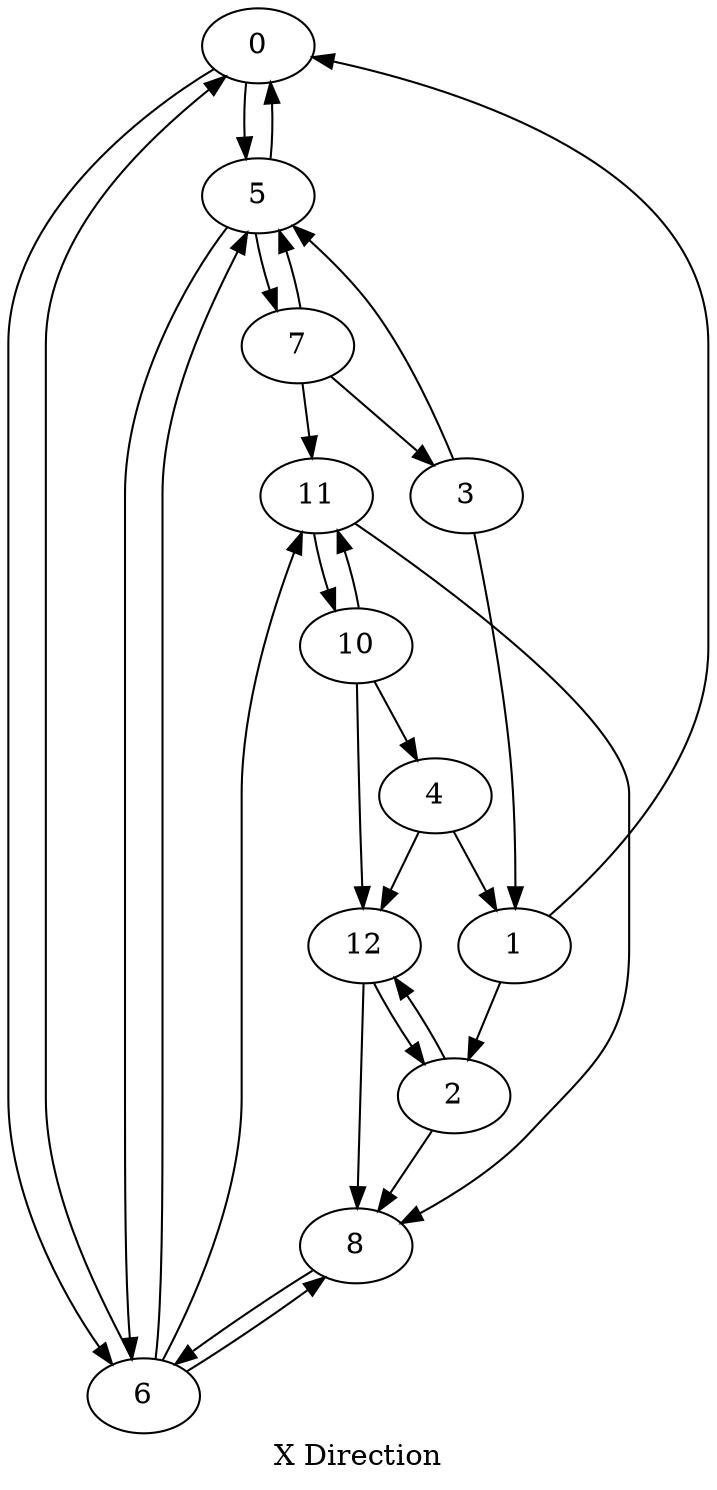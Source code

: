 digraph {
label="X Direction"0 -> 5
0 -> 6
1 -> 0
1 -> 2
2 -> 8
2 -> 12
3 -> 1
3 -> 5
4 -> 1
4 -> 12
5 -> 0
5 -> 6
5 -> 7
6 -> 0
6 -> 5
6 -> 8
6 -> 11
7 -> 3
7 -> 5
7 -> 11
8 -> 6
10 -> 4
10 -> 11
10 -> 12
11 -> 8
11 -> 10
12 -> 2
12 -> 8
}